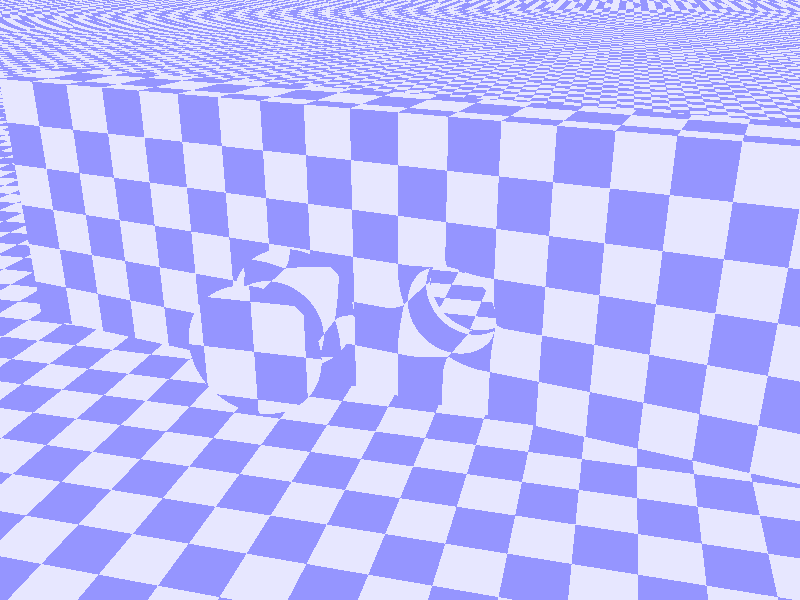 //#include ".inc"
#local Eps=0.00001;
global_settings {
  ambient_light 0 // radiosity {  }
  // max_trace_level 200
  assumed_gamma 1
}

#local floor_tex = texture {
    pigment {checker color rgb <0.3, 0.3, 1>, colour rgb <0.8,0.8,1>}
    finish { phong 1 reflection 0.1 }
};

plane { y, -2
  texture {
    floor_tex
  }
}

#if (1)
light_source {
  <0,0,0>             // light's position (translated below)
  color rgb 100.0       // light's color
  area_light
  <0.4, 0, 0> <0, 0.4, 0>
  18, 18
  adaptive 1          // 0,1,2,3...
  jitter              // adds random softening of light
  circular            // make the shape of the light circular
   orient              // orient light
  fade_power 2
  fade_distance 1
  //  looks_like {sphere {0, 0.1 texture {pigment {color rgb <1,1,1>}} finish { ambient 1 diffuse 1 }}}
  translate <2, 5.5, -15>
}
#else

light_source { <2, 1.5, -15> rgb 1
  looks_like {sphere {0, 0.1 texture {pigment {color rgb <1,1,1>}} finish { ambient 1 }}}
}
#end

camera { location <4, 7, -15> look_at <0, 0, 1> angle 50}
//camera { location <-0.1, 3, -4> look_at <2, 0, -0.9> angle 5}

#macro Spool( Rmaj, Rmin, Len )
  difference {
    union {
      cylinder { <0,0,-Eps>, <0,0, Len+Eps>, Rmaj }
      cylinder { <0,0,-Eps>, <0,0, Rmin>, Rmaj+Rmin }
      cylinder { <0,0,Len-Rmin>, <0,0, Len+Eps>, Rmaj+Rmin }
    }
    torus {Rmaj+Rmin, Rmin rotate 90*x translate <0,0,Rmin> }
    torus {Rmaj+Rmin, Rmin rotate 90*x translate <0,0,Len-Rmin> }
  }
#end

object {
  Spool(1, 0.3, 2)
  translate <-2, 0, -2>
  texture { floor_tex }
}

difference {
  box{<-10, -2, 0.5>, <10, 4, 2.5>}
  object {Spool(1, 0.3, 2) translate <1, 0, 0.5>}
  texture { floor_tex }
  rotate 10*y
}

